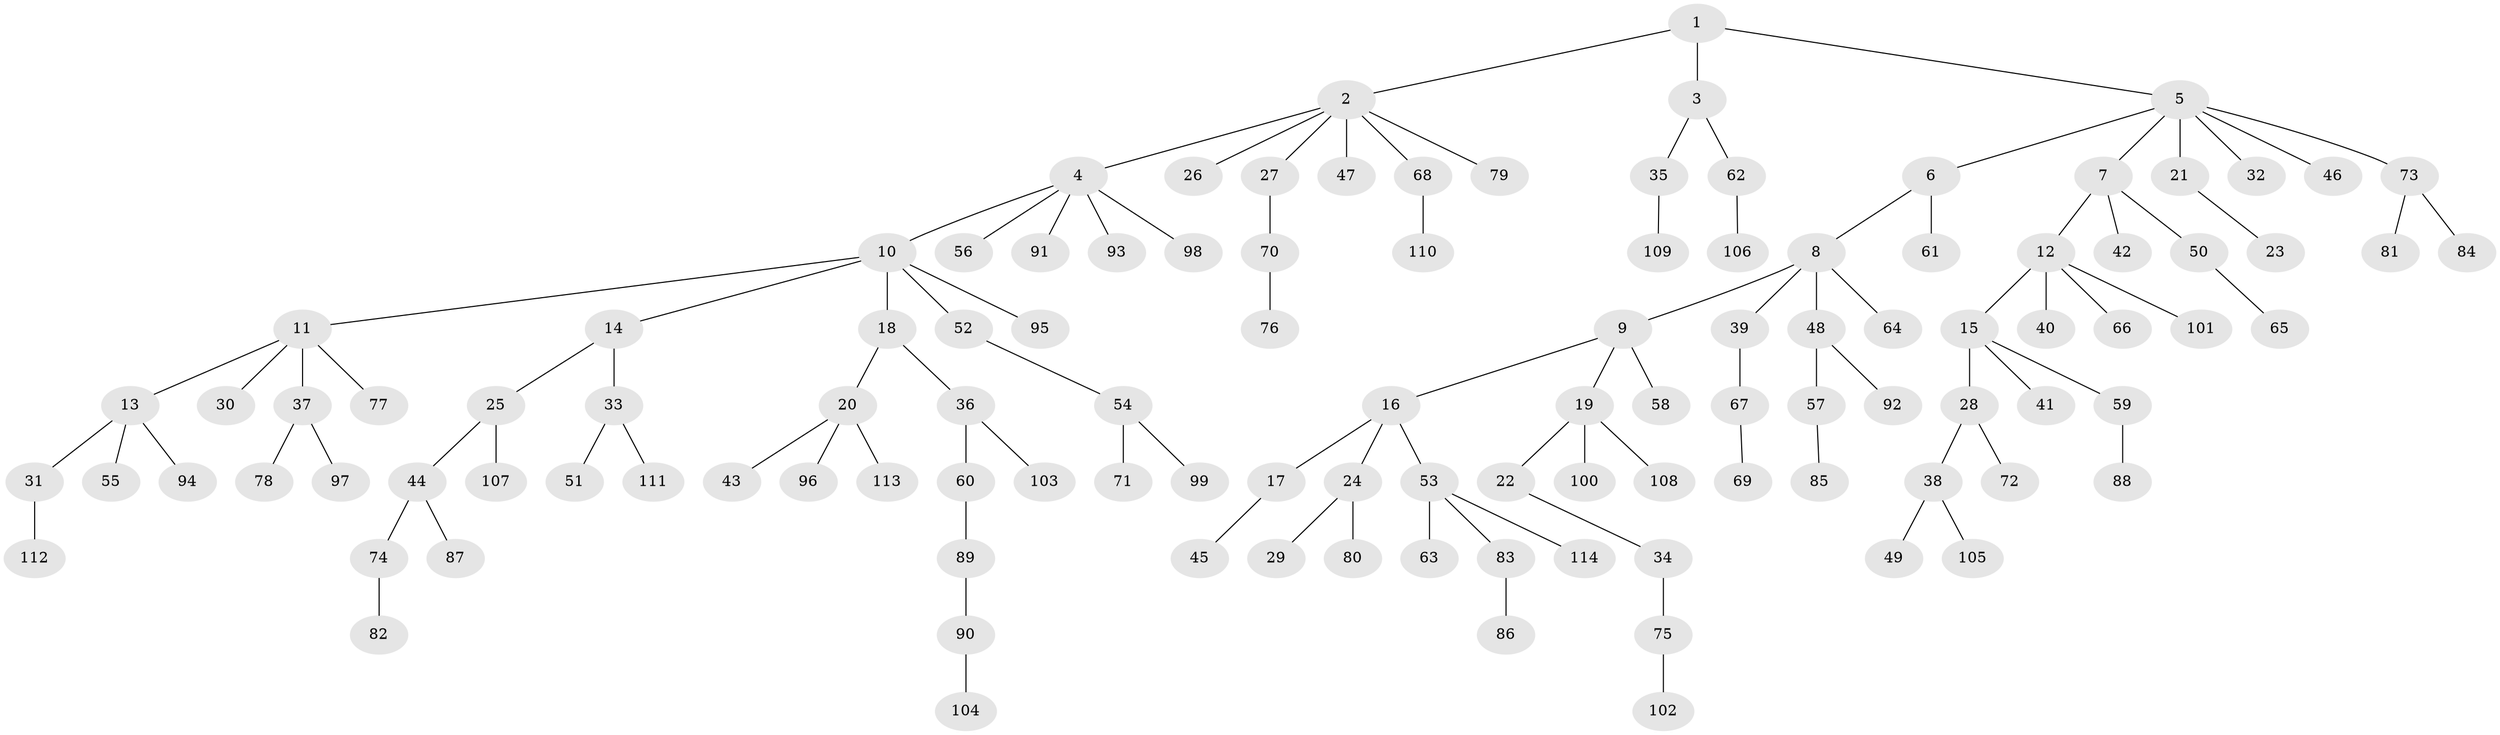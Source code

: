 // coarse degree distribution, {3: 0.1125, 7: 0.025, 5: 0.0625, 8: 0.0125, 4: 0.0375, 1: 0.6, 2: 0.15}
// Generated by graph-tools (version 1.1) at 2025/52/02/27/25 19:52:13]
// undirected, 114 vertices, 113 edges
graph export_dot {
graph [start="1"]
  node [color=gray90,style=filled];
  1;
  2;
  3;
  4;
  5;
  6;
  7;
  8;
  9;
  10;
  11;
  12;
  13;
  14;
  15;
  16;
  17;
  18;
  19;
  20;
  21;
  22;
  23;
  24;
  25;
  26;
  27;
  28;
  29;
  30;
  31;
  32;
  33;
  34;
  35;
  36;
  37;
  38;
  39;
  40;
  41;
  42;
  43;
  44;
  45;
  46;
  47;
  48;
  49;
  50;
  51;
  52;
  53;
  54;
  55;
  56;
  57;
  58;
  59;
  60;
  61;
  62;
  63;
  64;
  65;
  66;
  67;
  68;
  69;
  70;
  71;
  72;
  73;
  74;
  75;
  76;
  77;
  78;
  79;
  80;
  81;
  82;
  83;
  84;
  85;
  86;
  87;
  88;
  89;
  90;
  91;
  92;
  93;
  94;
  95;
  96;
  97;
  98;
  99;
  100;
  101;
  102;
  103;
  104;
  105;
  106;
  107;
  108;
  109;
  110;
  111;
  112;
  113;
  114;
  1 -- 2;
  1 -- 3;
  1 -- 5;
  2 -- 4;
  2 -- 26;
  2 -- 27;
  2 -- 47;
  2 -- 68;
  2 -- 79;
  3 -- 35;
  3 -- 62;
  4 -- 10;
  4 -- 56;
  4 -- 91;
  4 -- 93;
  4 -- 98;
  5 -- 6;
  5 -- 7;
  5 -- 21;
  5 -- 32;
  5 -- 46;
  5 -- 73;
  6 -- 8;
  6 -- 61;
  7 -- 12;
  7 -- 42;
  7 -- 50;
  8 -- 9;
  8 -- 39;
  8 -- 48;
  8 -- 64;
  9 -- 16;
  9 -- 19;
  9 -- 58;
  10 -- 11;
  10 -- 14;
  10 -- 18;
  10 -- 52;
  10 -- 95;
  11 -- 13;
  11 -- 30;
  11 -- 37;
  11 -- 77;
  12 -- 15;
  12 -- 40;
  12 -- 66;
  12 -- 101;
  13 -- 31;
  13 -- 55;
  13 -- 94;
  14 -- 25;
  14 -- 33;
  15 -- 28;
  15 -- 41;
  15 -- 59;
  16 -- 17;
  16 -- 24;
  16 -- 53;
  17 -- 45;
  18 -- 20;
  18 -- 36;
  19 -- 22;
  19 -- 100;
  19 -- 108;
  20 -- 43;
  20 -- 96;
  20 -- 113;
  21 -- 23;
  22 -- 34;
  24 -- 29;
  24 -- 80;
  25 -- 44;
  25 -- 107;
  27 -- 70;
  28 -- 38;
  28 -- 72;
  31 -- 112;
  33 -- 51;
  33 -- 111;
  34 -- 75;
  35 -- 109;
  36 -- 60;
  36 -- 103;
  37 -- 78;
  37 -- 97;
  38 -- 49;
  38 -- 105;
  39 -- 67;
  44 -- 74;
  44 -- 87;
  48 -- 57;
  48 -- 92;
  50 -- 65;
  52 -- 54;
  53 -- 63;
  53 -- 83;
  53 -- 114;
  54 -- 71;
  54 -- 99;
  57 -- 85;
  59 -- 88;
  60 -- 89;
  62 -- 106;
  67 -- 69;
  68 -- 110;
  70 -- 76;
  73 -- 81;
  73 -- 84;
  74 -- 82;
  75 -- 102;
  83 -- 86;
  89 -- 90;
  90 -- 104;
}
